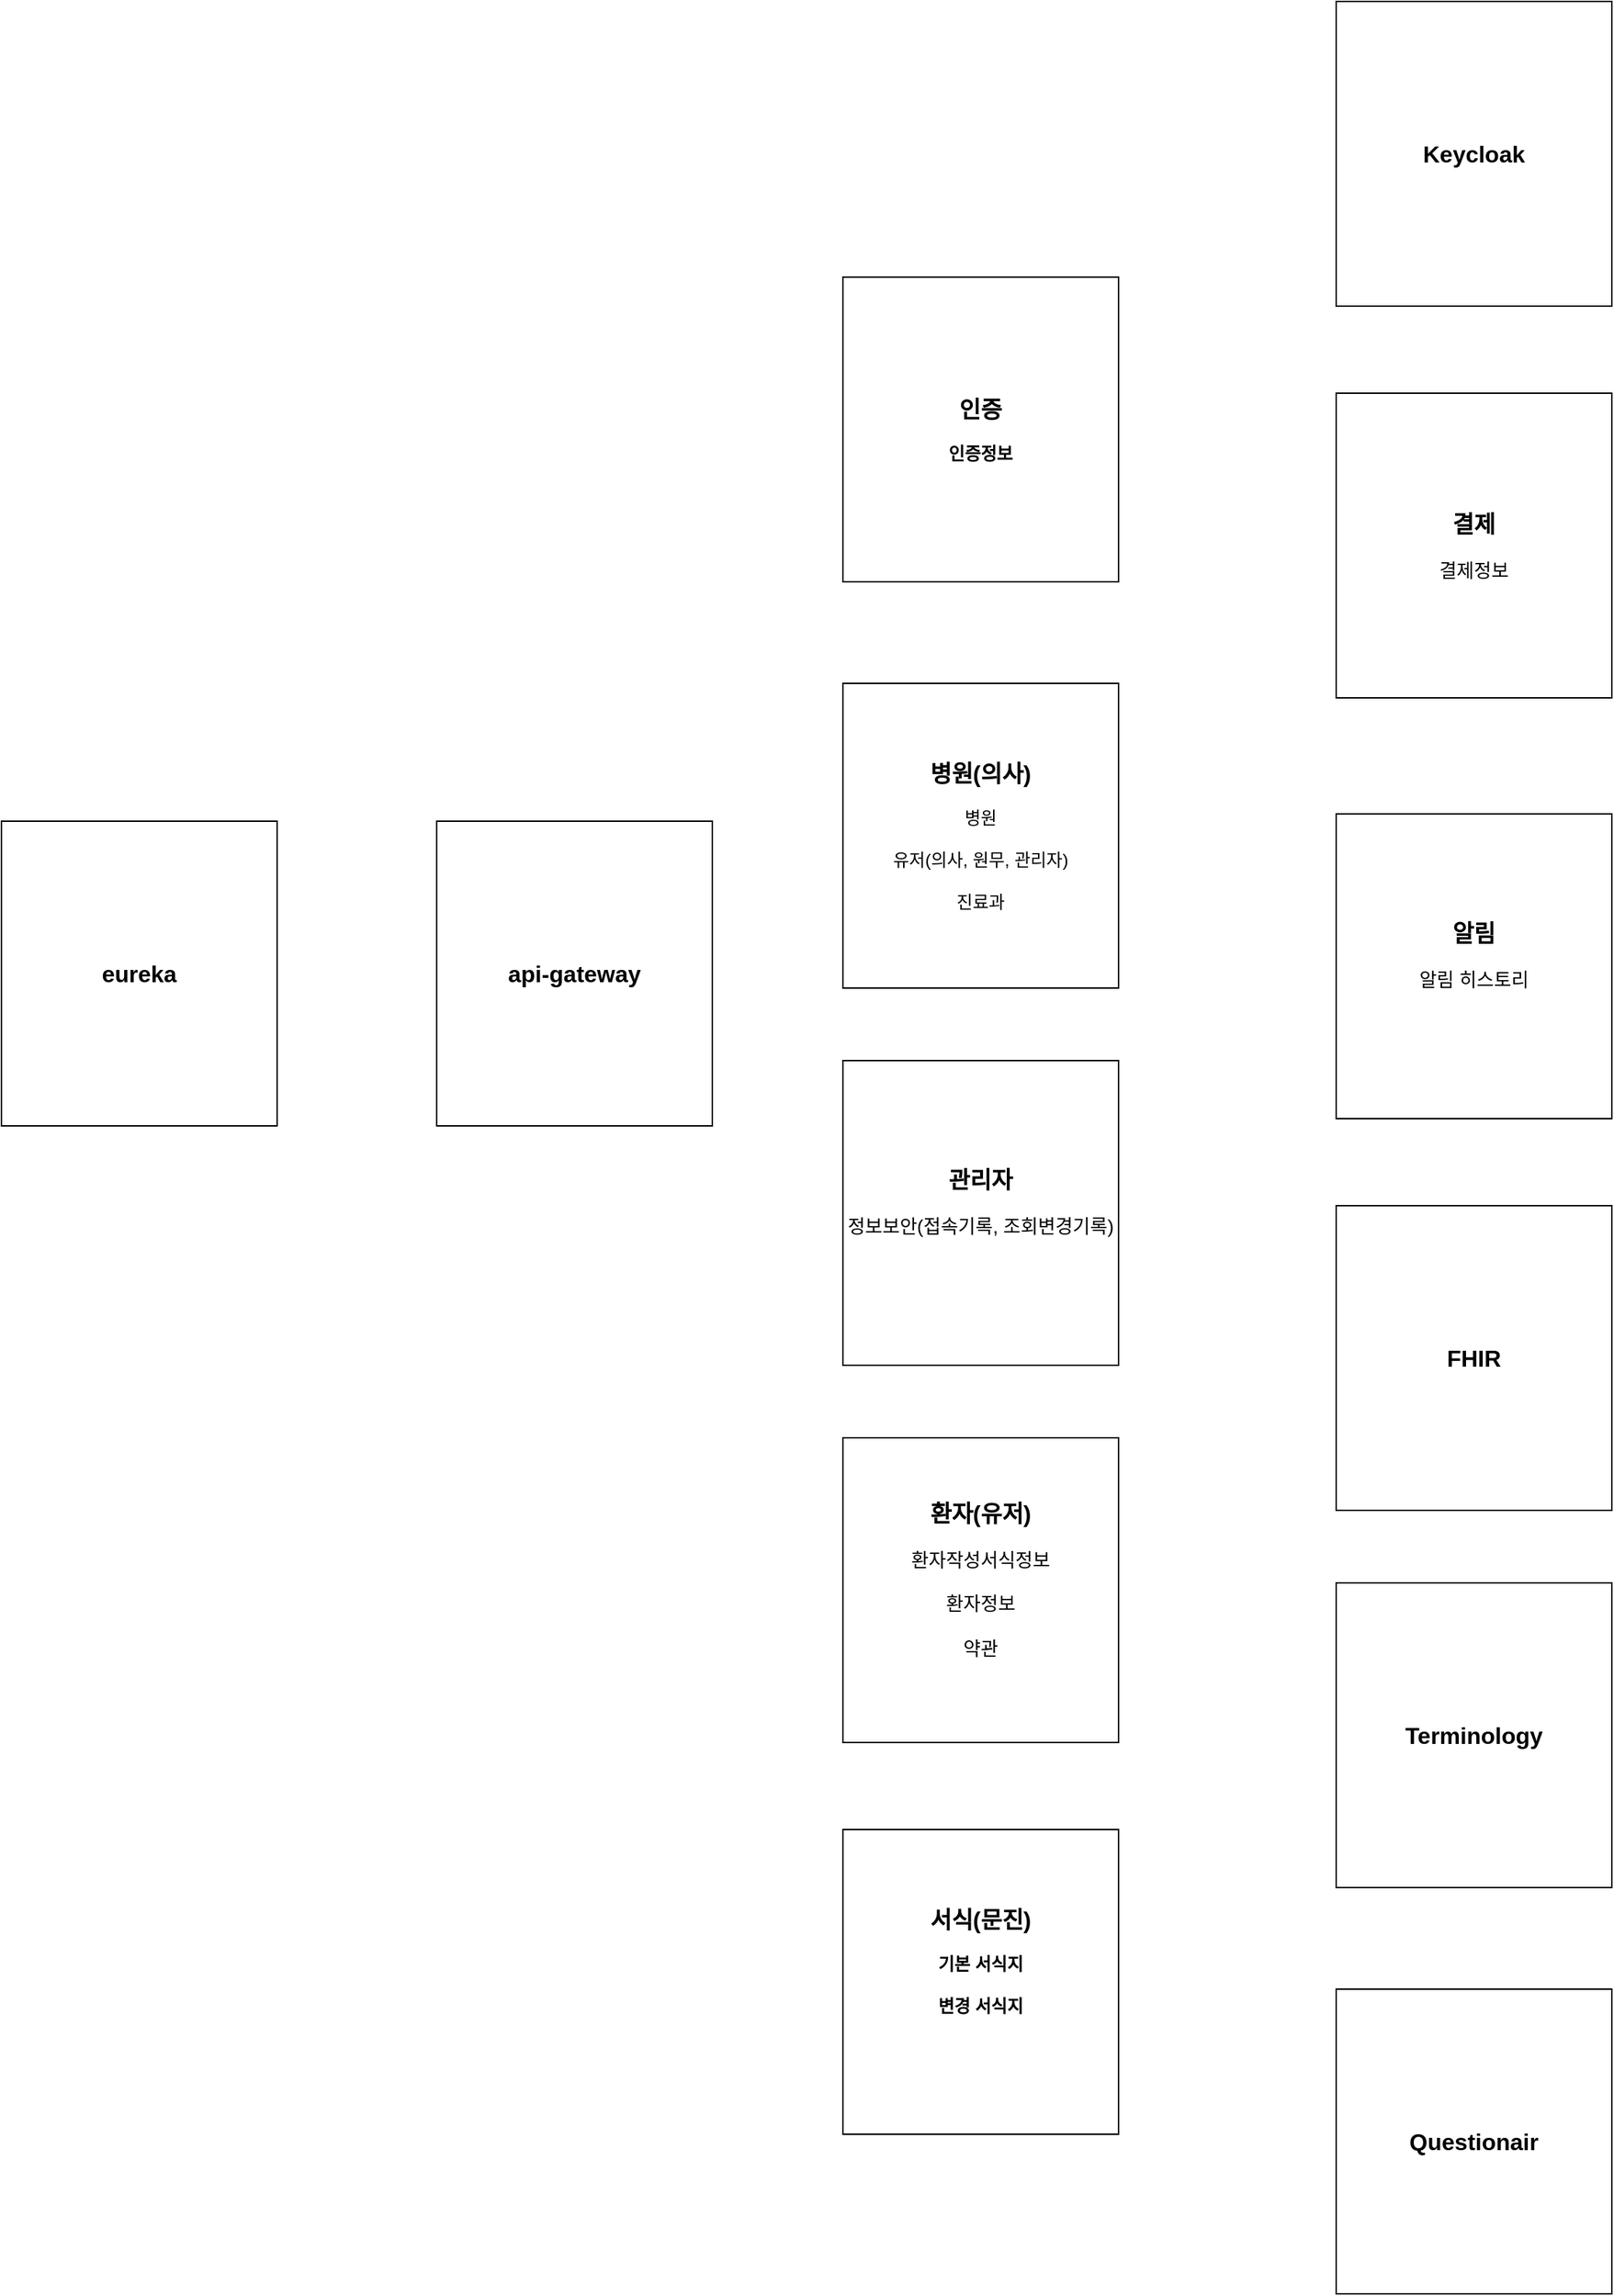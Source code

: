 <mxfile version="21.7.2" type="github">
  <diagram name="페이지-1" id="xntE4QRQAVohVYgku4q2">
    <mxGraphModel dx="3695" dy="1518" grid="1" gridSize="10" guides="1" tooltips="1" connect="1" arrows="1" fold="1" page="1" pageScale="1" pageWidth="827" pageHeight="1169" math="0" shadow="0">
      <root>
        <mxCell id="0" />
        <mxCell id="1" parent="0" />
        <mxCell id="lN2TJ2HgKJQQcKIHXumm-1" value="&lt;b style=&quot;font-size: 16px;&quot;&gt;병원(의사)&lt;br&gt;&lt;/b&gt;&lt;br&gt;병원&lt;br&gt;&lt;br&gt;유저(의사, 원무, 관리자)&lt;br&gt;&lt;br&gt;진료과" style="rounded=0;whiteSpace=wrap;html=1;" parent="1" vertex="1">
          <mxGeometry x="-160" y="490" width="190" height="210" as="geometry" />
        </mxCell>
        <mxCell id="lN2TJ2HgKJQQcKIHXumm-2" value="&lt;font style=&quot;&quot;&gt;&lt;b style=&quot;&quot;&gt;&lt;font style=&quot;font-size: 16px;&quot;&gt;환자(유저)&lt;/font&gt;&lt;/b&gt;&lt;br&gt;&lt;br&gt;&lt;span style=&quot;font-size: 13px;&quot;&gt;환자작성서식정보&lt;/span&gt;&lt;br&gt;&lt;br&gt;&lt;span style=&quot;font-size: 13px;&quot;&gt;환자정보&lt;br&gt;&lt;br&gt;약관&lt;br&gt;&lt;/span&gt;&lt;br&gt;&lt;/font&gt;" style="rounded=0;whiteSpace=wrap;html=1;" parent="1" vertex="1">
          <mxGeometry x="-160" y="1010" width="190" height="210" as="geometry" />
        </mxCell>
        <mxCell id="lN2TJ2HgKJQQcKIHXumm-3" value="&lt;span style=&quot;font-size: 16px;&quot;&gt;&lt;b&gt;관리자&lt;/b&gt;&lt;/span&gt;&lt;br&gt;&lt;br&gt;&lt;font style=&quot;font-size: 13px;&quot;&gt;정보보안(접속기록, 조회변경기록)&lt;br&gt;&lt;br&gt;&lt;/font&gt;" style="rounded=0;whiteSpace=wrap;html=1;" parent="1" vertex="1">
          <mxGeometry x="-160" y="750" width="190" height="210" as="geometry" />
        </mxCell>
        <mxCell id="9MxwhZOGX7eoKfRrEs-K-1" value="&lt;span style=&quot;&quot;&gt;&lt;b&gt;&lt;font style=&quot;font-size: 16px;&quot;&gt;서식(문진)&lt;/font&gt;&lt;br&gt;&lt;br&gt;기본 서식지&lt;br&gt;&lt;br&gt;변경 서식지&lt;br&gt;&lt;br&gt;&lt;br&gt;&lt;/b&gt;&lt;/span&gt;" style="rounded=0;whiteSpace=wrap;html=1;" parent="1" vertex="1">
          <mxGeometry x="-160" y="1280" width="190" height="210" as="geometry" />
        </mxCell>
        <mxCell id="9MxwhZOGX7eoKfRrEs-K-2" value="&lt;span style=&quot;font-size: 16px;&quot;&gt;&lt;b&gt;알림&lt;/b&gt;&lt;/span&gt;&lt;br&gt;&lt;br&gt;&lt;font style=&quot;font-size: 13px;&quot;&gt;알림 히스토리&lt;br&gt;&lt;br&gt;&lt;/font&gt;" style="rounded=0;whiteSpace=wrap;html=1;" parent="1" vertex="1">
          <mxGeometry x="180" y="580" width="190" height="210" as="geometry" />
        </mxCell>
        <mxCell id="9MxwhZOGX7eoKfRrEs-K-3" value="&lt;span style=&quot;font-size: 16px;&quot;&gt;&lt;b&gt;결제&lt;/b&gt;&lt;/span&gt;&lt;br&gt;&lt;br&gt;&lt;font style=&quot;font-size: 13px;&quot;&gt;결제정보&lt;br&gt;&lt;/font&gt;" style="rounded=0;whiteSpace=wrap;html=1;" parent="1" vertex="1">
          <mxGeometry x="180" y="290" width="190" height="210" as="geometry" />
        </mxCell>
        <mxCell id="n2a-JxCkB4W6PoPBP0_h-3" value="&lt;span style=&quot;&quot;&gt;&lt;b&gt;&lt;span style=&quot;font-size: 16px;&quot;&gt;인증&lt;br&gt;&lt;/span&gt;&lt;br&gt;인증정보&lt;br&gt;&lt;/b&gt;&lt;/span&gt;" style="rounded=0;whiteSpace=wrap;html=1;" parent="1" vertex="1">
          <mxGeometry x="-160" y="210" width="190" height="210" as="geometry" />
        </mxCell>
        <mxCell id="n2a-JxCkB4W6PoPBP0_h-4" value="&lt;span style=&quot;&quot;&gt;&lt;b&gt;&lt;span style=&quot;font-size: 16px;&quot;&gt;api-gateway&lt;/span&gt;&lt;br&gt;&lt;/b&gt;&lt;/span&gt;" style="rounded=0;whiteSpace=wrap;html=1;" parent="1" vertex="1">
          <mxGeometry x="-440" y="585" width="190" height="210" as="geometry" />
        </mxCell>
        <mxCell id="n2a-JxCkB4W6PoPBP0_h-5" value="&lt;span style=&quot;&quot;&gt;&lt;b&gt;&lt;span style=&quot;font-size: 16px;&quot;&gt;eureka&lt;/span&gt;&lt;br&gt;&lt;/b&gt;&lt;/span&gt;" style="rounded=0;whiteSpace=wrap;html=1;" parent="1" vertex="1">
          <mxGeometry x="-740" y="585" width="190" height="210" as="geometry" />
        </mxCell>
        <mxCell id="n2a-JxCkB4W6PoPBP0_h-6" value="&lt;font style=&quot;&quot;&gt;&lt;span style=&quot;font-size: 16px;&quot;&gt;&lt;b&gt;FHIR&lt;/b&gt;&lt;/span&gt;&lt;br&gt;&lt;/font&gt;" style="rounded=0;whiteSpace=wrap;html=1;" parent="1" vertex="1">
          <mxGeometry x="180" y="850" width="190" height="210" as="geometry" />
        </mxCell>
        <mxCell id="n2a-JxCkB4W6PoPBP0_h-7" value="&lt;font style=&quot;&quot;&gt;&lt;span style=&quot;font-size: 16px;&quot;&gt;&lt;b&gt;Terminology&lt;/b&gt;&lt;/span&gt;&lt;br&gt;&lt;/font&gt;" style="rounded=0;whiteSpace=wrap;html=1;" parent="1" vertex="1">
          <mxGeometry x="180" y="1110" width="190" height="210" as="geometry" />
        </mxCell>
        <mxCell id="n2a-JxCkB4W6PoPBP0_h-8" value="&lt;font style=&quot;&quot;&gt;&lt;span style=&quot;font-size: 16px;&quot;&gt;&lt;b&gt;Questionair&lt;/b&gt;&lt;/span&gt;&lt;br&gt;&lt;/font&gt;" style="rounded=0;whiteSpace=wrap;html=1;" parent="1" vertex="1">
          <mxGeometry x="180" y="1390" width="190" height="210" as="geometry" />
        </mxCell>
        <mxCell id="2iQe0Ioq3AoLcs2Z8C3Z-1" value="&lt;font style=&quot;&quot;&gt;&lt;span style=&quot;font-size: 16px;&quot;&gt;&lt;b&gt;Keycloak&lt;/b&gt;&lt;/span&gt;&lt;br&gt;&lt;/font&gt;" style="rounded=0;whiteSpace=wrap;html=1;" vertex="1" parent="1">
          <mxGeometry x="180" y="20" width="190" height="210" as="geometry" />
        </mxCell>
      </root>
    </mxGraphModel>
  </diagram>
</mxfile>

